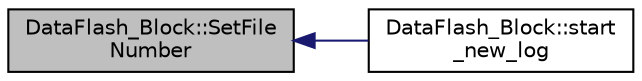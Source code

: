 digraph "DataFlash_Block::SetFileNumber"
{
 // INTERACTIVE_SVG=YES
  edge [fontname="Helvetica",fontsize="10",labelfontname="Helvetica",labelfontsize="10"];
  node [fontname="Helvetica",fontsize="10",shape=record];
  rankdir="LR";
  Node1 [label="DataFlash_Block::SetFile\lNumber",height=0.2,width=0.4,color="black", fillcolor="grey75", style="filled" fontcolor="black"];
  Node1 -> Node2 [dir="back",color="midnightblue",fontsize="10",style="solid",fontname="Helvetica"];
  Node2 [label="DataFlash_Block::start\l_new_log",height=0.2,width=0.4,color="black", fillcolor="white", style="filled",URL="$classDataFlash__Block.html#a5ca51ed0a9abf0d6e28e1ca03dae2abf"];
}
